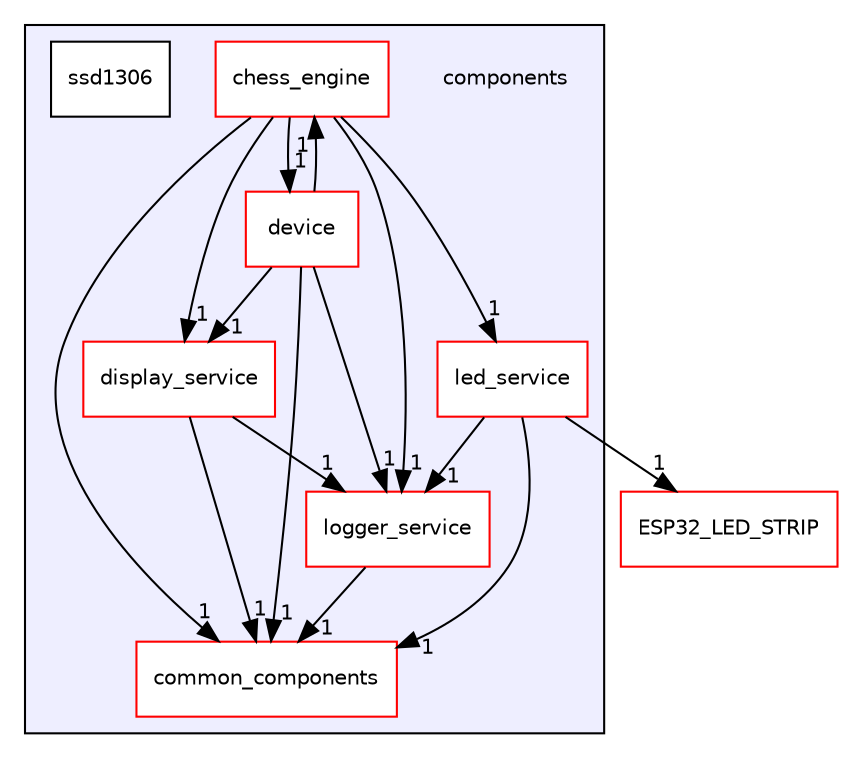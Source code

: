 digraph "components" {
  compound=true
  node [ fontsize="10", fontname="Helvetica"];
  edge [ labelfontsize="10", labelfontname="Helvetica"];
  subgraph clusterdir_409f97388efe006bc3438b95e9edef48 {
    graph [ bgcolor="#eeeeff", pencolor="black", label="" URL="dir_409f97388efe006bc3438b95e9edef48.html"];
    dir_409f97388efe006bc3438b95e9edef48 [shape=plaintext label="components"];
    dir_278efd6fadc5c4820680beb56b10a4ed [shape=box label="chess_engine" color="red" fillcolor="white" style="filled" URL="dir_278efd6fadc5c4820680beb56b10a4ed.html"];
    dir_0971f42274b269b591d074f289887a6a [shape=box label="common_components" color="red" fillcolor="white" style="filled" URL="dir_0971f42274b269b591d074f289887a6a.html"];
    dir_27278b313c1e696b0e5eca555051df01 [shape=box label="device" color="red" fillcolor="white" style="filled" URL="dir_27278b313c1e696b0e5eca555051df01.html"];
    dir_7e9c4f7e394755ea1e87af0b7158d055 [shape=box label="display_service" color="red" fillcolor="white" style="filled" URL="dir_7e9c4f7e394755ea1e87af0b7158d055.html"];
    dir_c1792ea5976c2c2decbd7faf554fbc40 [shape=box label="led_service" color="red" fillcolor="white" style="filled" URL="dir_c1792ea5976c2c2decbd7faf554fbc40.html"];
    dir_0cece418d453858bbe77e468de98adc6 [shape=box label="logger_service" color="red" fillcolor="white" style="filled" URL="dir_0cece418d453858bbe77e468de98adc6.html"];
    dir_cbf781e4ac258b927b833c1e6269b646 [shape=box label="ssd1306" color="black" fillcolor="white" style="filled" URL="dir_cbf781e4ac258b927b833c1e6269b646.html"];
  }
  dir_a1cb1fbe218a0fd9198c95a6932f052b [shape=box label="ESP32_LED_STRIP" fillcolor="white" style="filled" color="red" URL="dir_a1cb1fbe218a0fd9198c95a6932f052b.html"];
  dir_7e9c4f7e394755ea1e87af0b7158d055->dir_0971f42274b269b591d074f289887a6a [headlabel="1", labeldistance=1.5 headhref="dir_000041_000039.html"];
  dir_7e9c4f7e394755ea1e87af0b7158d055->dir_0cece418d453858bbe77e468de98adc6 [headlabel="1", labeldistance=1.5 headhref="dir_000041_000043.html"];
  dir_c1792ea5976c2c2decbd7faf554fbc40->dir_0971f42274b269b591d074f289887a6a [headlabel="1", labeldistance=1.5 headhref="dir_000042_000039.html"];
  dir_c1792ea5976c2c2decbd7faf554fbc40->dir_a1cb1fbe218a0fd9198c95a6932f052b [headlabel="1", labeldistance=1.5 headhref="dir_000042_000069.html"];
  dir_c1792ea5976c2c2decbd7faf554fbc40->dir_0cece418d453858bbe77e468de98adc6 [headlabel="1", labeldistance=1.5 headhref="dir_000042_000043.html"];
  dir_278efd6fadc5c4820680beb56b10a4ed->dir_0971f42274b269b591d074f289887a6a [headlabel="1", labeldistance=1.5 headhref="dir_000038_000039.html"];
  dir_278efd6fadc5c4820680beb56b10a4ed->dir_7e9c4f7e394755ea1e87af0b7158d055 [headlabel="1", labeldistance=1.5 headhref="dir_000038_000041.html"];
  dir_278efd6fadc5c4820680beb56b10a4ed->dir_c1792ea5976c2c2decbd7faf554fbc40 [headlabel="1", labeldistance=1.5 headhref="dir_000038_000042.html"];
  dir_278efd6fadc5c4820680beb56b10a4ed->dir_0cece418d453858bbe77e468de98adc6 [headlabel="1", labeldistance=1.5 headhref="dir_000038_000043.html"];
  dir_278efd6fadc5c4820680beb56b10a4ed->dir_27278b313c1e696b0e5eca555051df01 [headlabel="1", labeldistance=1.5 headhref="dir_000038_000040.html"];
  dir_0cece418d453858bbe77e468de98adc6->dir_0971f42274b269b591d074f289887a6a [headlabel="1", labeldistance=1.5 headhref="dir_000043_000039.html"];
  dir_27278b313c1e696b0e5eca555051df01->dir_0971f42274b269b591d074f289887a6a [headlabel="1", labeldistance=1.5 headhref="dir_000040_000039.html"];
  dir_27278b313c1e696b0e5eca555051df01->dir_7e9c4f7e394755ea1e87af0b7158d055 [headlabel="1", labeldistance=1.5 headhref="dir_000040_000041.html"];
  dir_27278b313c1e696b0e5eca555051df01->dir_278efd6fadc5c4820680beb56b10a4ed [headlabel="1", labeldistance=1.5 headhref="dir_000040_000038.html"];
  dir_27278b313c1e696b0e5eca555051df01->dir_0cece418d453858bbe77e468de98adc6 [headlabel="1", labeldistance=1.5 headhref="dir_000040_000043.html"];
}
